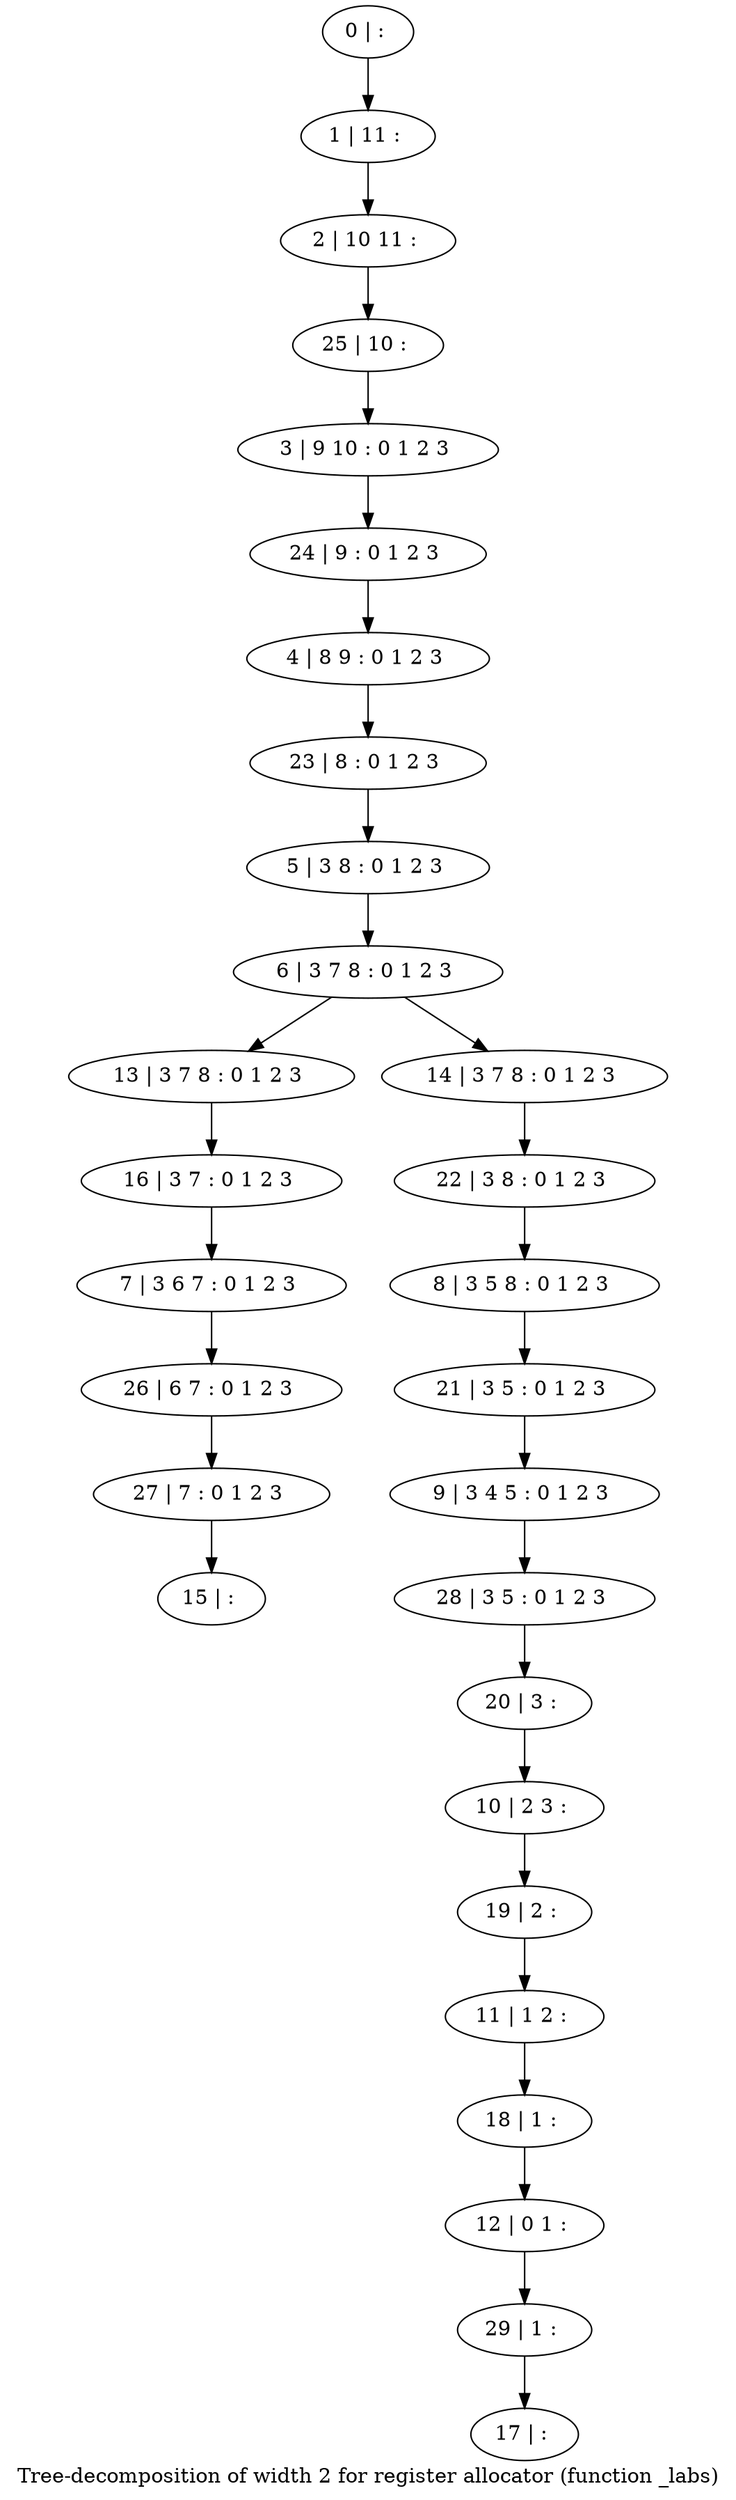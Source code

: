 digraph G {
graph [label="Tree-decomposition of width 2 for register allocator (function _labs)"]
0[label="0 | : "];
1[label="1 | 11 : "];
2[label="2 | 10 11 : "];
3[label="3 | 9 10 : 0 1 2 3 "];
4[label="4 | 8 9 : 0 1 2 3 "];
5[label="5 | 3 8 : 0 1 2 3 "];
6[label="6 | 3 7 8 : 0 1 2 3 "];
7[label="7 | 3 6 7 : 0 1 2 3 "];
8[label="8 | 3 5 8 : 0 1 2 3 "];
9[label="9 | 3 4 5 : 0 1 2 3 "];
10[label="10 | 2 3 : "];
11[label="11 | 1 2 : "];
12[label="12 | 0 1 : "];
13[label="13 | 3 7 8 : 0 1 2 3 "];
14[label="14 | 3 7 8 : 0 1 2 3 "];
15[label="15 | : "];
16[label="16 | 3 7 : 0 1 2 3 "];
17[label="17 | : "];
18[label="18 | 1 : "];
19[label="19 | 2 : "];
20[label="20 | 3 : "];
21[label="21 | 3 5 : 0 1 2 3 "];
22[label="22 | 3 8 : 0 1 2 3 "];
23[label="23 | 8 : 0 1 2 3 "];
24[label="24 | 9 : 0 1 2 3 "];
25[label="25 | 10 : "];
26[label="26 | 6 7 : 0 1 2 3 "];
27[label="27 | 7 : 0 1 2 3 "];
28[label="28 | 3 5 : 0 1 2 3 "];
29[label="29 | 1 : "];
0->1 ;
1->2 ;
5->6 ;
6->13 ;
6->14 ;
16->7 ;
13->16 ;
18->12 ;
11->18 ;
19->11 ;
10->19 ;
20->10 ;
21->9 ;
8->21 ;
22->8 ;
14->22 ;
23->5 ;
4->23 ;
24->4 ;
3->24 ;
25->3 ;
2->25 ;
7->26 ;
27->15 ;
26->27 ;
28->20 ;
9->28 ;
29->17 ;
12->29 ;
}
